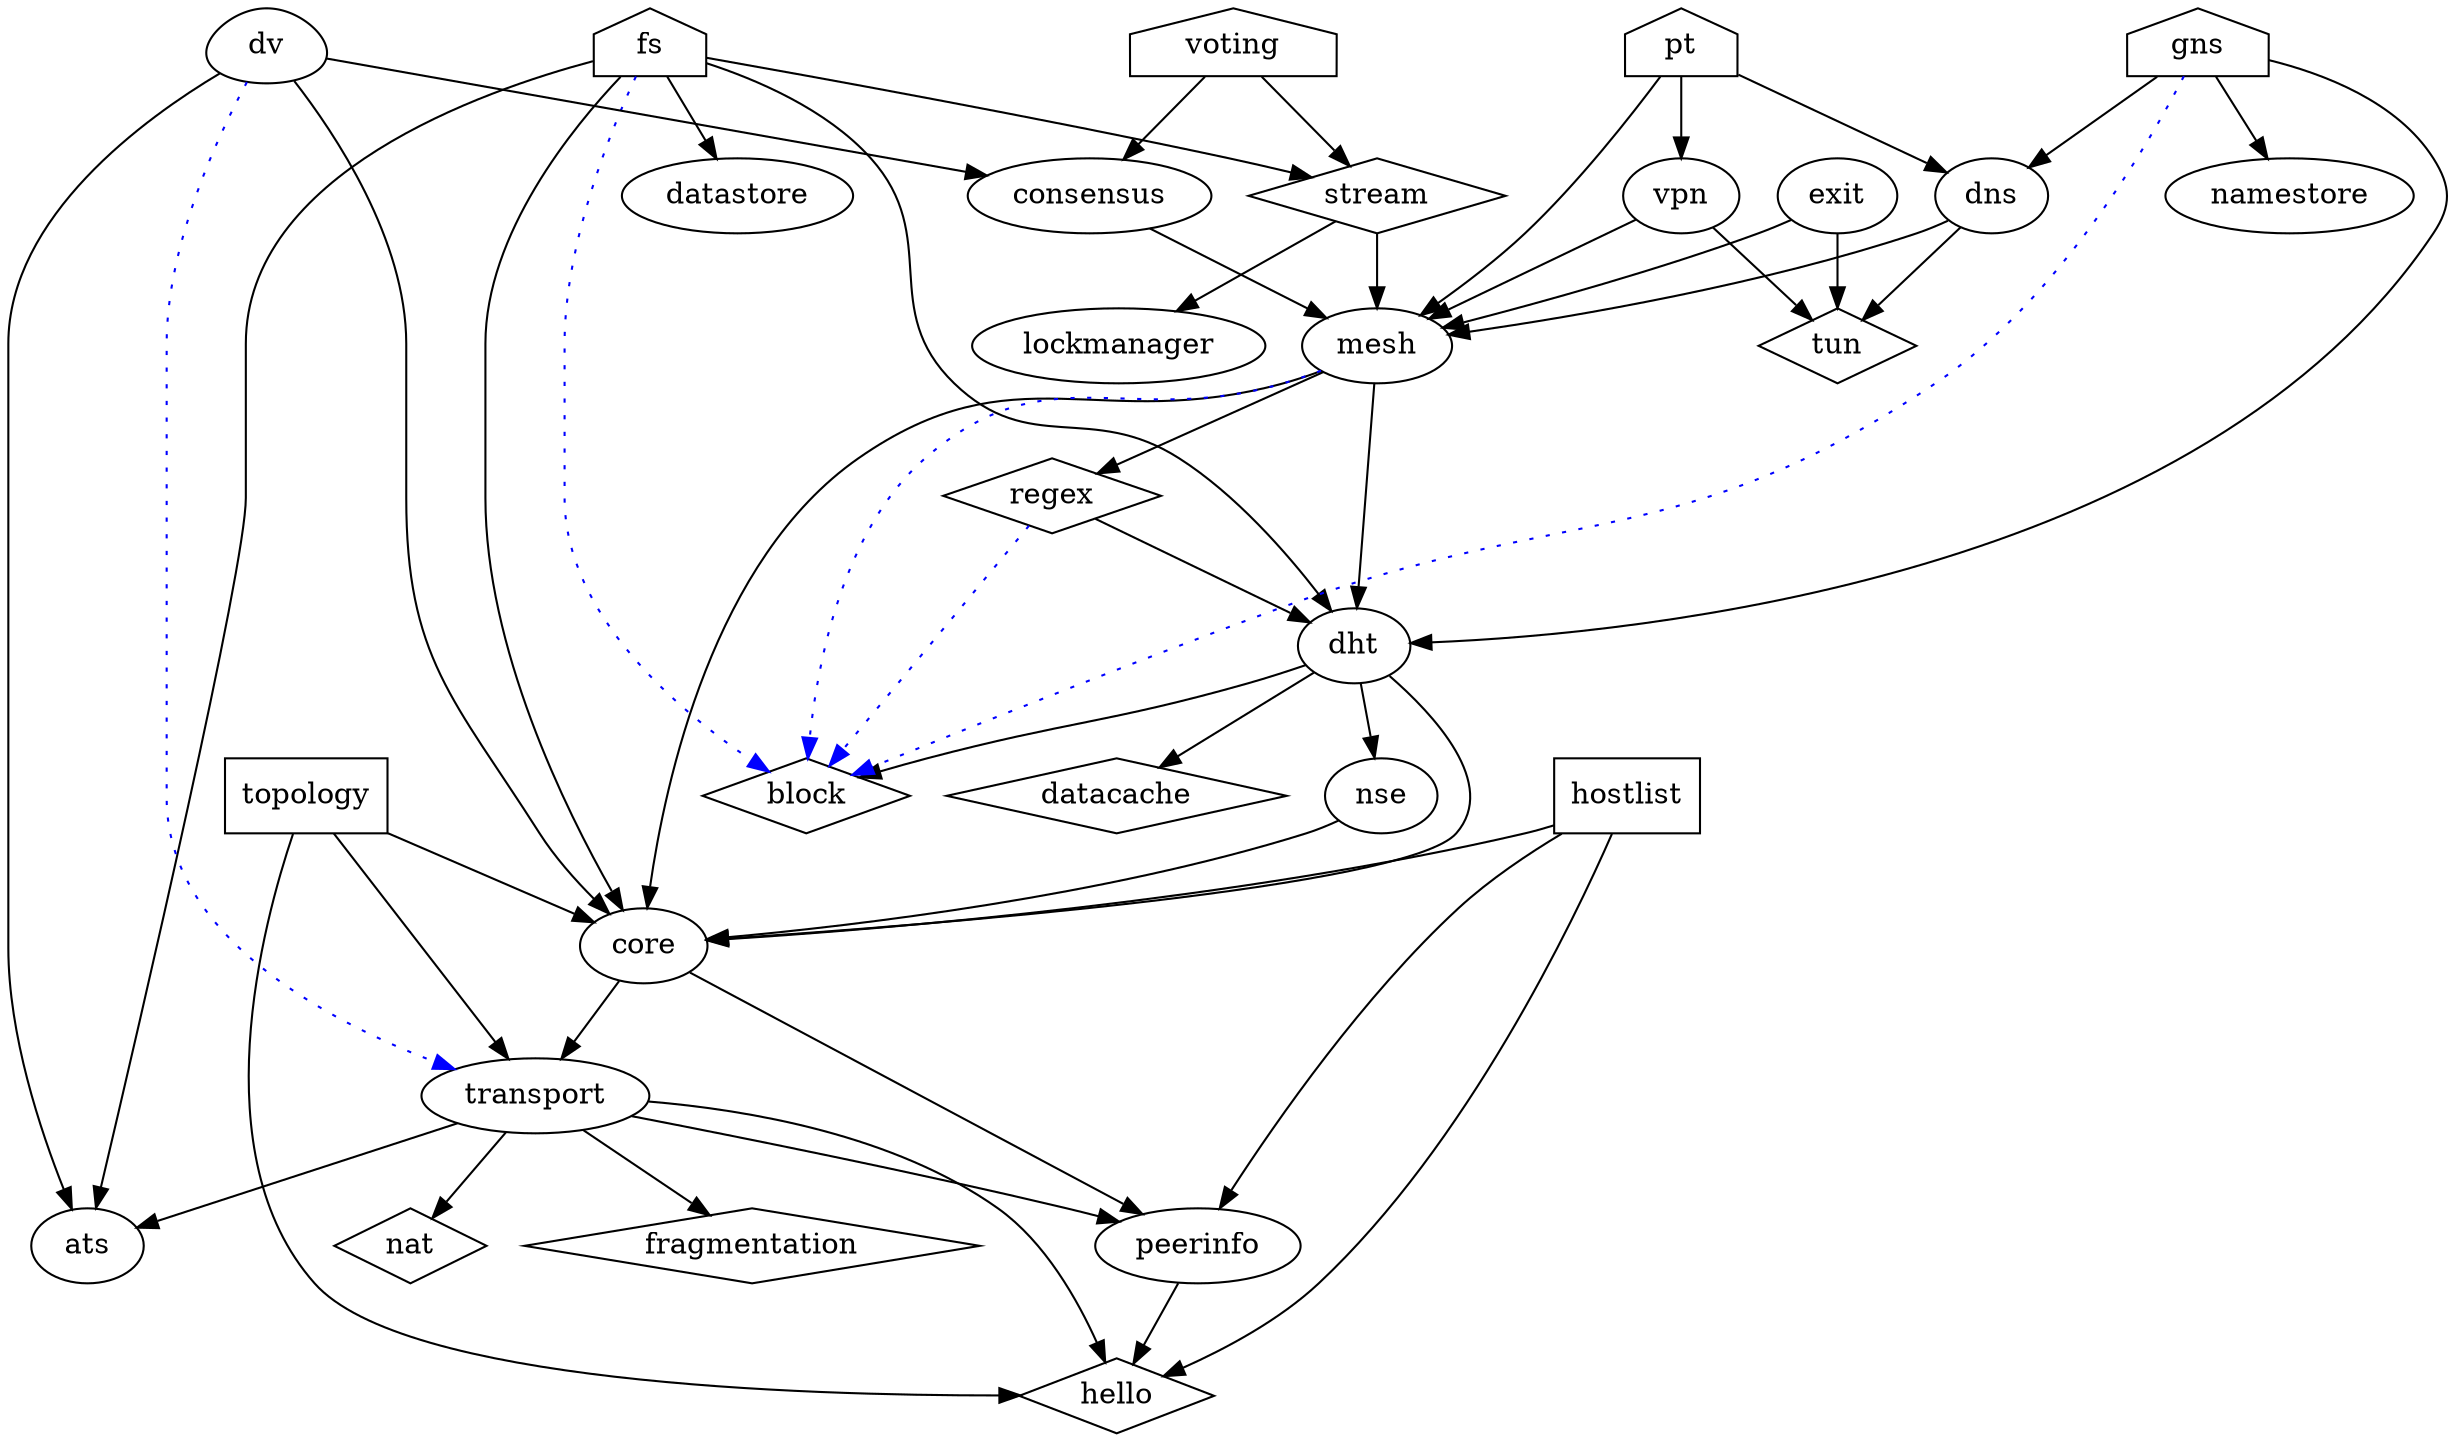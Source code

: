 // house = application
// circle (default) = service
// box = daemon
// diamond = library
// black line = dependency
// blue line = extension via plugin
// dashed = in planning

digraph dependencies {
splines = true;
  voting [shape=house];
  voting -> consensus;
  voting -> stream;
  fs [shape=house];
  fs -> dht;
  fs -> core;
  fs -> datastore;
  fs -> stream;
  fs -> ats;
  fs -> block [style=dotted,color=blue];
  exit -> mesh;
  exit -> tun;
  vpn -> mesh;
  vpn -> tun;
  pt [shape=house];
  pt -> mesh;
  pt -> vpn;
  pt -> dns;
  dv -> ats;
  dns -> mesh;
  dns -> tun;
  gns [shape=house];
  gns -> namestore;
  gns -> dns;
  gns -> dht;
  gns -> block [style=dotted,color=blue];
//  psycd [style=dashed,shape=house];
//  psycd -> mesh [style=dashed];
  stream [shape=diamond];
  stream -> mesh;
  stream -> lockmanager;
  dht -> core;
  dht -> nse;
  dht -> block;
  dht -> datacache;
//  dht -> ats [style=dashed];
  nse -> core;
  regex -> block [style=dotted,color=blue];
  block [shape=diamond];
  datacache [shape=diamond];
  mesh -> core [weight=2];
  mesh -> dht;
  mesh -> regex;
  mesh -> block [style=dotted,color=blue];
//  mesh -> ats [style=dashed];
  regex [shape=diamond];
  regex -> dht;
  core -> transport;
  core -> peerinfo;
  topology [shape=box];
  topology -> transport;
  topology -> core;
  topology -> hello;
  hostlist [shape=box];
  hostlist -> core;
  hostlist -> peerinfo;
  hostlist -> hello;
  transport -> ats;
  transport -> hello;	  
  transport -> peerinfo;
  transport -> nat;
  transport -> fragmentation;
  dv [shape=egg];
  dv -> transport [color=blue,style=dotted];
  dv -> core;
  dv -> consensus;
  consensus -> mesh;
  peerinfo -> hello;
  fragmentation [shape=diamond];
  hello [shape=diamond];
  nat [shape=diamond];
  tun [shape=diamond];


}
